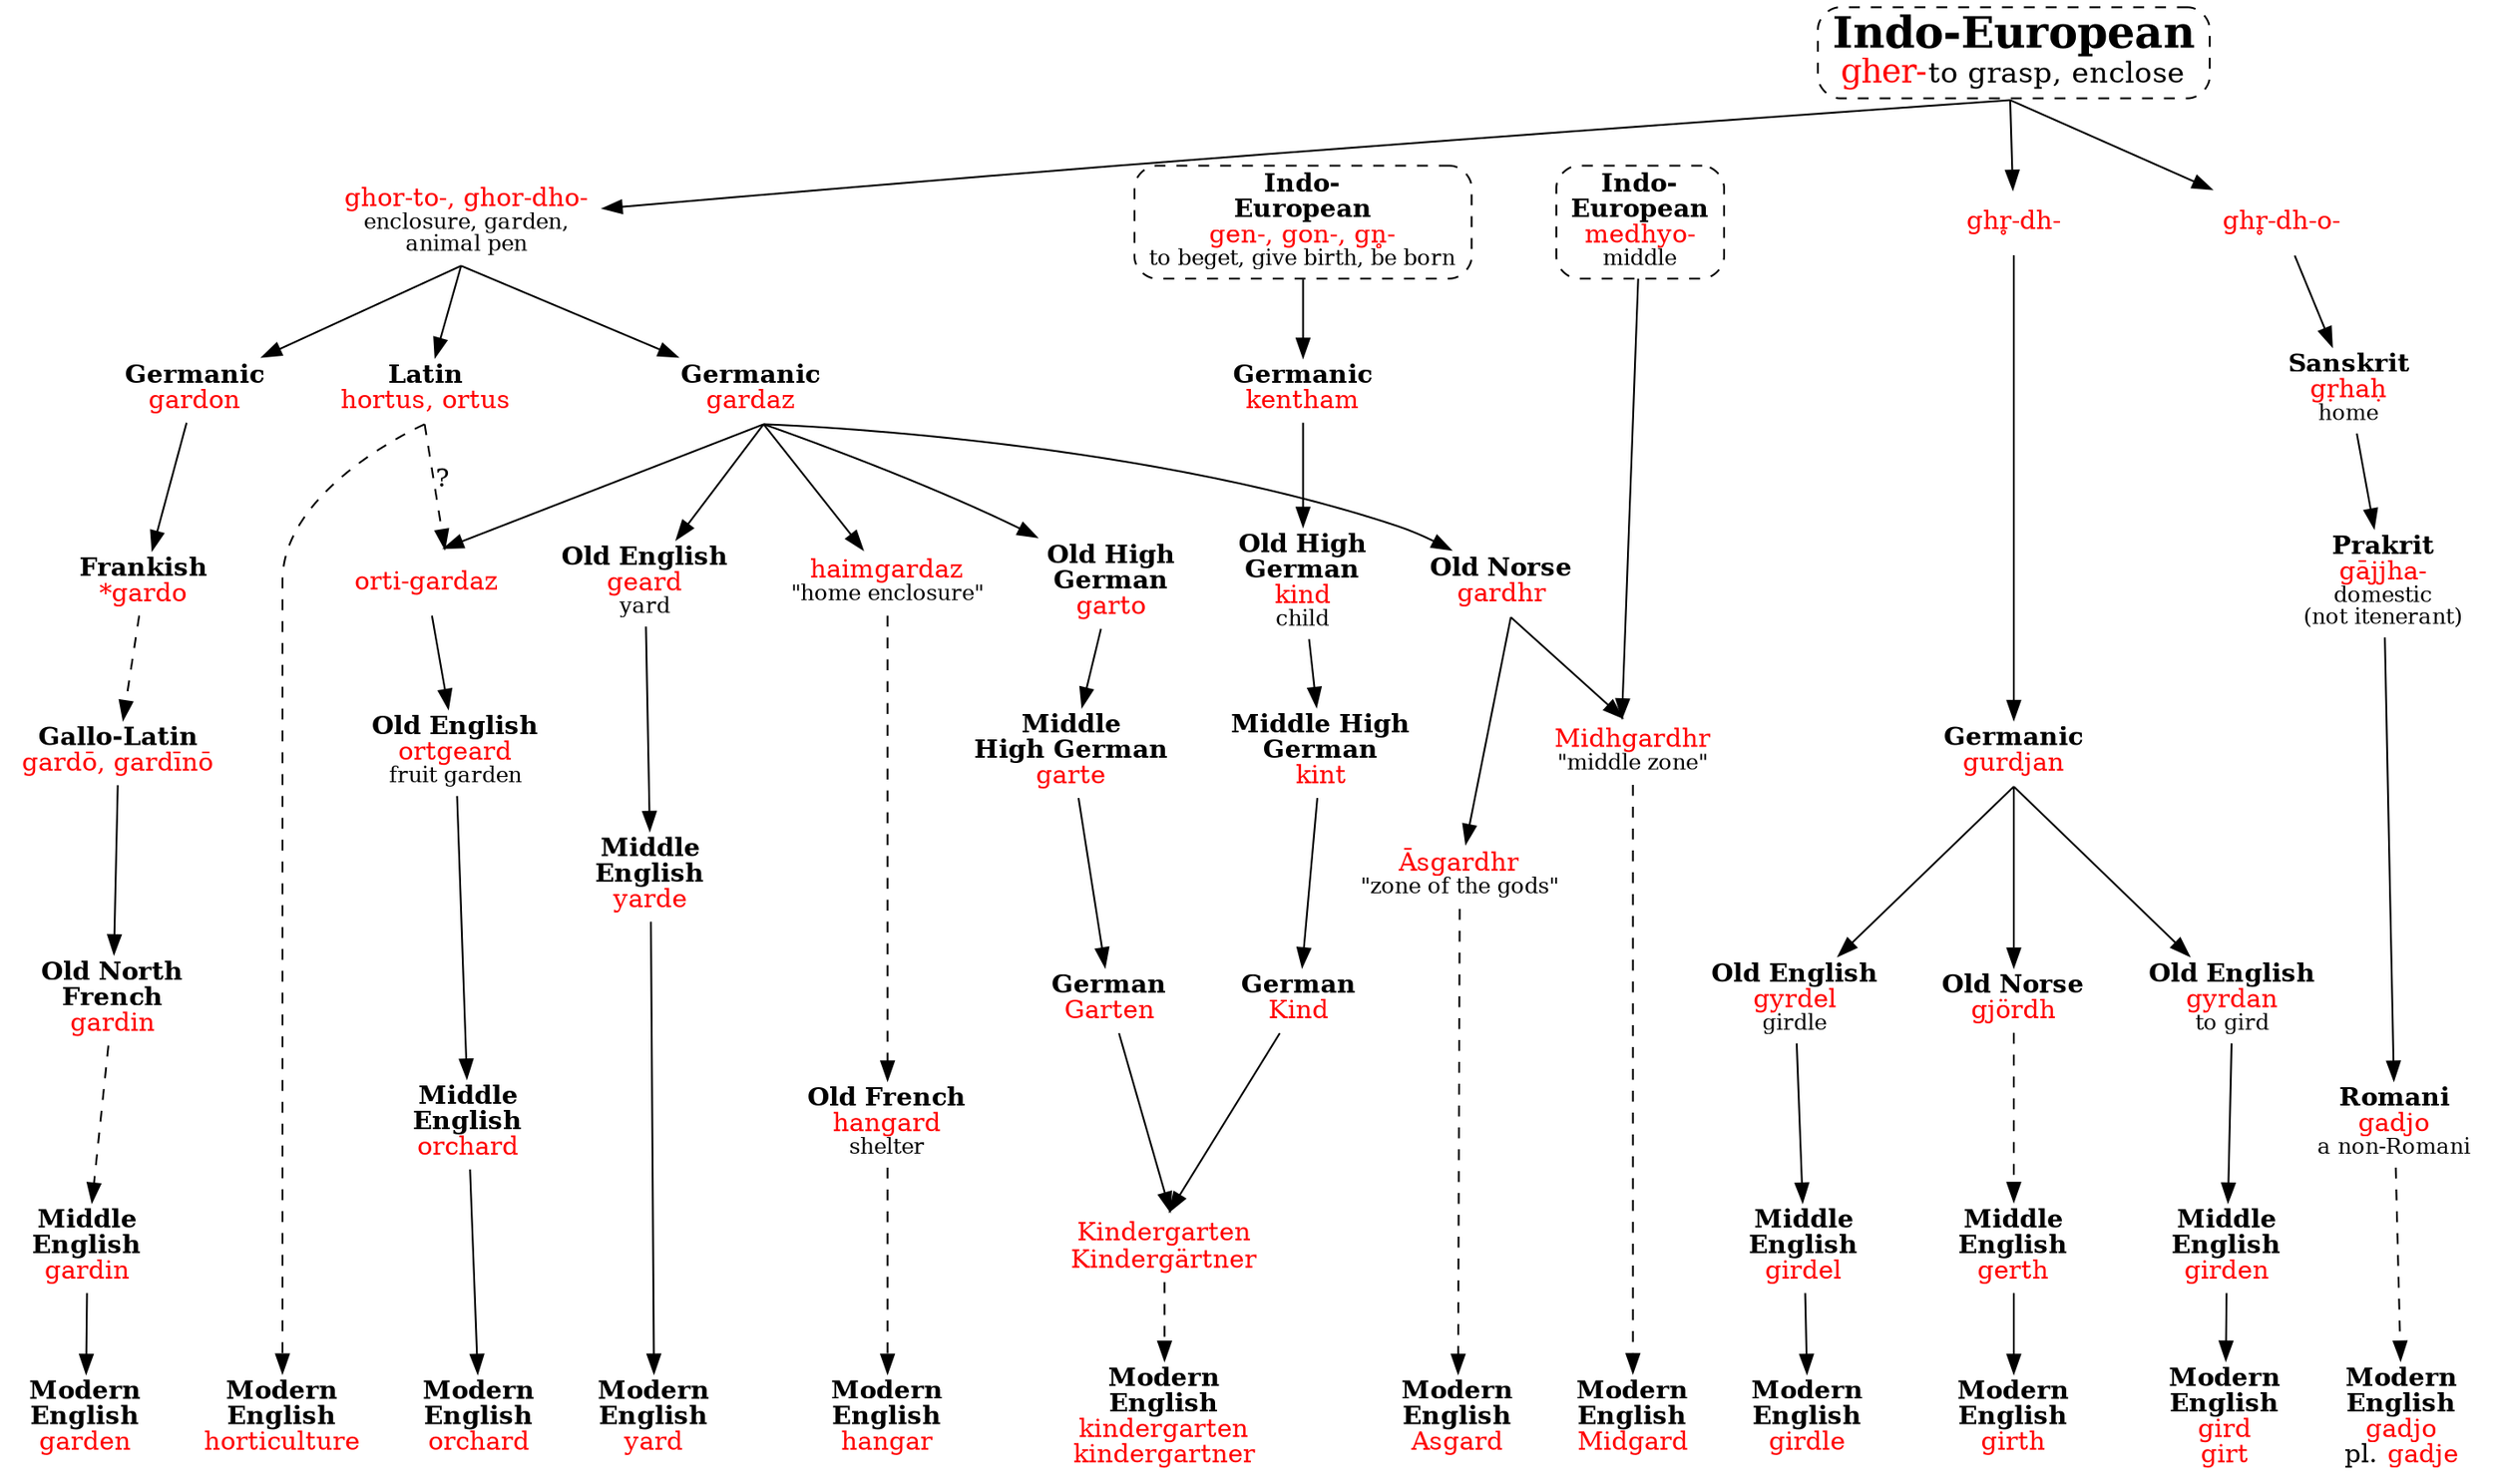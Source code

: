 strict digraph {
/* sources: roots AHD ?? */
node [shape=none]

gher [label=<<font point-size="24"><b>Indo-European</b></font><br/><font point-size="18" color="red">gher-</font><font point-size="16">to grasp, enclose</font>> shape=box style="dashed,rounded" URL="gher-grasp0.svg" tooltip="Indo-European \"gher-\" to grasp, enclose"]

gher -> { ghorto ghrdh ghrdho } [sametail=1]
ghorto [label=<<font color="red">ghor-to-, ghor-dho-</font><br/><font point-size="12">enclosure, garden,<br/>animal pen</font>>]
ghrdh [label=<<font color="red">ghr̥-dh-</font>>]
ghrdho [label=<<font color="red">ghr̥-dh-o-</font>>]

/* Gm gardaz */
/* yard */
gardazGm [label=<<b>Germanic</b><br/><font color="red">gardaz</font>>]
geardOE [label=<<b>Old English</b><br/><font color="red">geard</font><br/><font point-size="12">yard</font>>]
yardeME [label=<<b>Middle<br/>English</b><br/><font color="red">yarde</font>>]
yard [label=<<b>Modern<br/>English</b><br/><font color="red">yard</font>>]
ghorto -> gardazGm [sametail=1]
gardazGm -> geardOE [sametail=1]
geardOE -> yardeME -> yard
/* orchard */
ortigardaz [label=<<font color="red">orti-gardaz</font>>]
ortgeardOE [label=<<b>Old English</b><br/><font color="red">ortgeard</font><br/><font point-size="12">fruit garden</font>>]
orchardME [label=<<b>Middle<br/>English</b><br/><font color="red">orchard</font>>]
orchard [label=<<b>Modern<br/>English</b><br/><font color="red">orchard</font>>]
gardazGm -> ortigardaz [sametail=1 samehead=1]
hortusL -> ortigardaz [sametail=1 samehead=1 style=dashed label="?"] // hortusL below
ortigardaz -> ortgeardOE -> orchardME -> orchard

/* kindergarten */
gartoOG [label=<<b>Old High<br/>German</b><br/><font color="red">garto</font>>]
garteMG [label=<<b>Middle<br/>High German</b><br/><font color="red">garte</font>>]
gartenG [label=<<b>German</b><br/><font color="red">Garten</font>>]
genIE [label=<<b>Indo-<br/>European</b><br/><font color="red">gen-, gon-, gn̥-</font><br/><font point-size="12">to beget, give birth, be born</font>> shape=box style="dashed,rounded" URL="gen-birth1.svg"]
kenthamGm [label=<<b>Germanic</b><br/><font color="red">kentham</font>>]
kindOG [label=<<b>Old High<br/>German</b><br/><font color="red">kind</font><br/><font point-size="12">child</font>>]
kintMG [label=<<b>Middle High<br/>German</b><br/><font color="red">kint</font>>]
kindG [label=<<b>German</b><br/><font color="red">Kind</font>>]
kindergartenG [label=<<font color="red">Kindergarten<br/>Kindergärtner</font>>]
kindergarten [label=<<b>Modern<br/>English</b><br/><font color="red">kindergarten<br/>kindergartner</font>>]
gardazGm -> gartoOG [sametail=1]
gartoOG -> garteMG -> gartenG
genIE -> kenthamGm -> kindOG -> kintMG -> kindG
{ kindG gartenG } -> kindergartenG [samehead=1]
kindergartenG -> kindergarten [style=dashed]

/* garden */
gardonGm [label=<<b>Germanic</b><br/><font color="red">gardon</font>>]
gardoFk [label=<<b>Frankish</b><br/><font color="red">*gardo</font>>]
gardoGL [label=<<b>Gallo-Latin</b><br/><font color="red">gardō, gardīnō</font>>]
gardinOF [label=<<b>Old North<br/>French</b><br/><font color="red">gardin</font>>]
gardinME [label=<<b>Middle<br/>English</b><br/><font color="red">gardin</font>>]
garden [label=<<b>Modern<br/>English</b><br/><font color="red">garden</font>>]
ghorto -> gardonGm [sametail=1]
gardonGm -> gardoFk
gardoFk -> gardoGL [style=dashed]
gardoGL -> gardinOF
gardinOF -> gardinME [style=dashed]
gardinME -> garden

/* hangar */
haimgardazGm [label=<<font color="red">haimgardaz</font><br/><font point-size="12">"home enclosure"</font>>]
hangardOF [label=<<b>Old French</b><br/><font color="red">hangard</font><br/><font point-size="12">shelter</font>>]
// no Middle English?
hangar [label=<<b>Modern<br/>English</b><br/><font color="red">hangar</font>>]
gardazGm -> haimgardazGm [sametail=1]
haimgardazGm -> hangardOF -> hangar [style=dashed]

/* Asgard, Midgard */
gardhrON [label=<<b>Old Norse</b><br/><font color="red">gardhr</font>>]
asgardhr [label=<<font color="red">Āsgardhr</font><br/><font point-size="12">"zone of the gods"</font>>]
asgard [label=<<b>Modern<br/>English</b><br/><font color="red">Asgard</font>>]
gardazGm -> gardhrON [sametail=1]
gardhrON -> asgardhr [sametail=1]
asgardhr -> asgard [style=dashed]
medhyo [label=<<b>Indo-<br/>European</b><br/><font color="red">medhyo-</font><br/><font point-size="12">middle</font>> shape=box style="dashed,rounded" URL="medhyo-middle1.svg"]
midhgardhr [label=<<font color="red">Midhgardhr</font><br/><font point-size="12">"middle zone"</font>>]
midgard [label=<<b>Modern<br/>English</b><br/><font color="red">Midgard</font>>]
gardhrON -> midhgardhr [samehead=1 sametail=1]
medhyo -> midhgardhr [samehead=1]
midhgardhr -> midgard [style=dashed]

/* horticulture */
hortusL [label=<<b>Latin</b><br/><font color="red">hortus, ortus</font>>]
horticulture [label=<<b>Modern<br/>English</b><br/><font color="red">horticulture</font>>]
ghorto -> hortusL [sametail=1]
hortusL -> horticulture [style=dashed sametail=1]

/* gird/girt, girdle, girth */
gurdjanGm [label=<<b>Germanic</b><br/><font color="red">gurdjan</font>>]
gyrdanOE [label=<<b>Old English</b><br/><font color="red">gyrdan</font><br/><font point-size="12">to gird</font>>]
girdenME [label=<<b>Middle<br/>English</b><br/><font color="red">girden</font>>]
gird [label=<<b>Modern<br/>English</b><br/><font color="red">gird<br/>girt</font>>]
ghrdh -> gurdjanGm [sametail=1]
gurdjanGm -> gyrdanOE [sametail=1]
gyrdanOE -> girdenME -> gird
gyrdelOE [label=<<b>Old English</b><br/><font color="red">gyrdel</font><br/><font point-size="12">girdle</font>>]
girdelME [label=<<b>Middle<br/>English</b><br/><font color="red">girdel</font>>]
girdle [label=<<b>Modern<br/>English</b><br/><font color="red">girdle</font>>]
gurdjanGm -> gyrdelOE [sametail=1]
gyrdelOE -> girdelME -> girdle
gjordhON [label=<<b>Old Norse</b><br/><font color="red">gjördh</font>>]
gerthME [label=<<b>Middle<br/>English</b><br/><font color="red">gerth</font>>]
girth [label=<<b>Modern<br/>English</b><br/><font color="red">girth</font>>]
gurdjanGm -> gjordhON [sametail=1]
gjordhON -> gerthME [style=dashed]
gerthME -> girth

/* gadjo */
grhahS [label=<<b>Sanskrit</b><br/><font color="red">gṛhaḥ</font><br/><font point-size="12">home</font>>]
gajjhaP [label=<<b>Prakrit</b><br/><font color="red">gājjha-</font><br/><font point-size="12">domestic<br/>(not itenerant)</font>>] // not a specific language
gadjoR [label=<<b>Romani</b><br/><font color="red">gadjo</font><br/><font point-size="12">a non-Romani</font>>]
gadjo [label=<<b>Modern<br/>English</b><br/><font color="red">gadjo</font><br/>pl.<font color="red"> gadje</font>>]
ghrdho -> grhahS -> gajjhaP -> gadjoR
gadjoR -> gadjo [style=dashed]


{ rank=sink yard orchard kindergarten garden hangar asgard midgard horticulture gird girdle girth gadjo }
{ rank=same ghorto ghrdh ghrdho genIE medhyo }
}